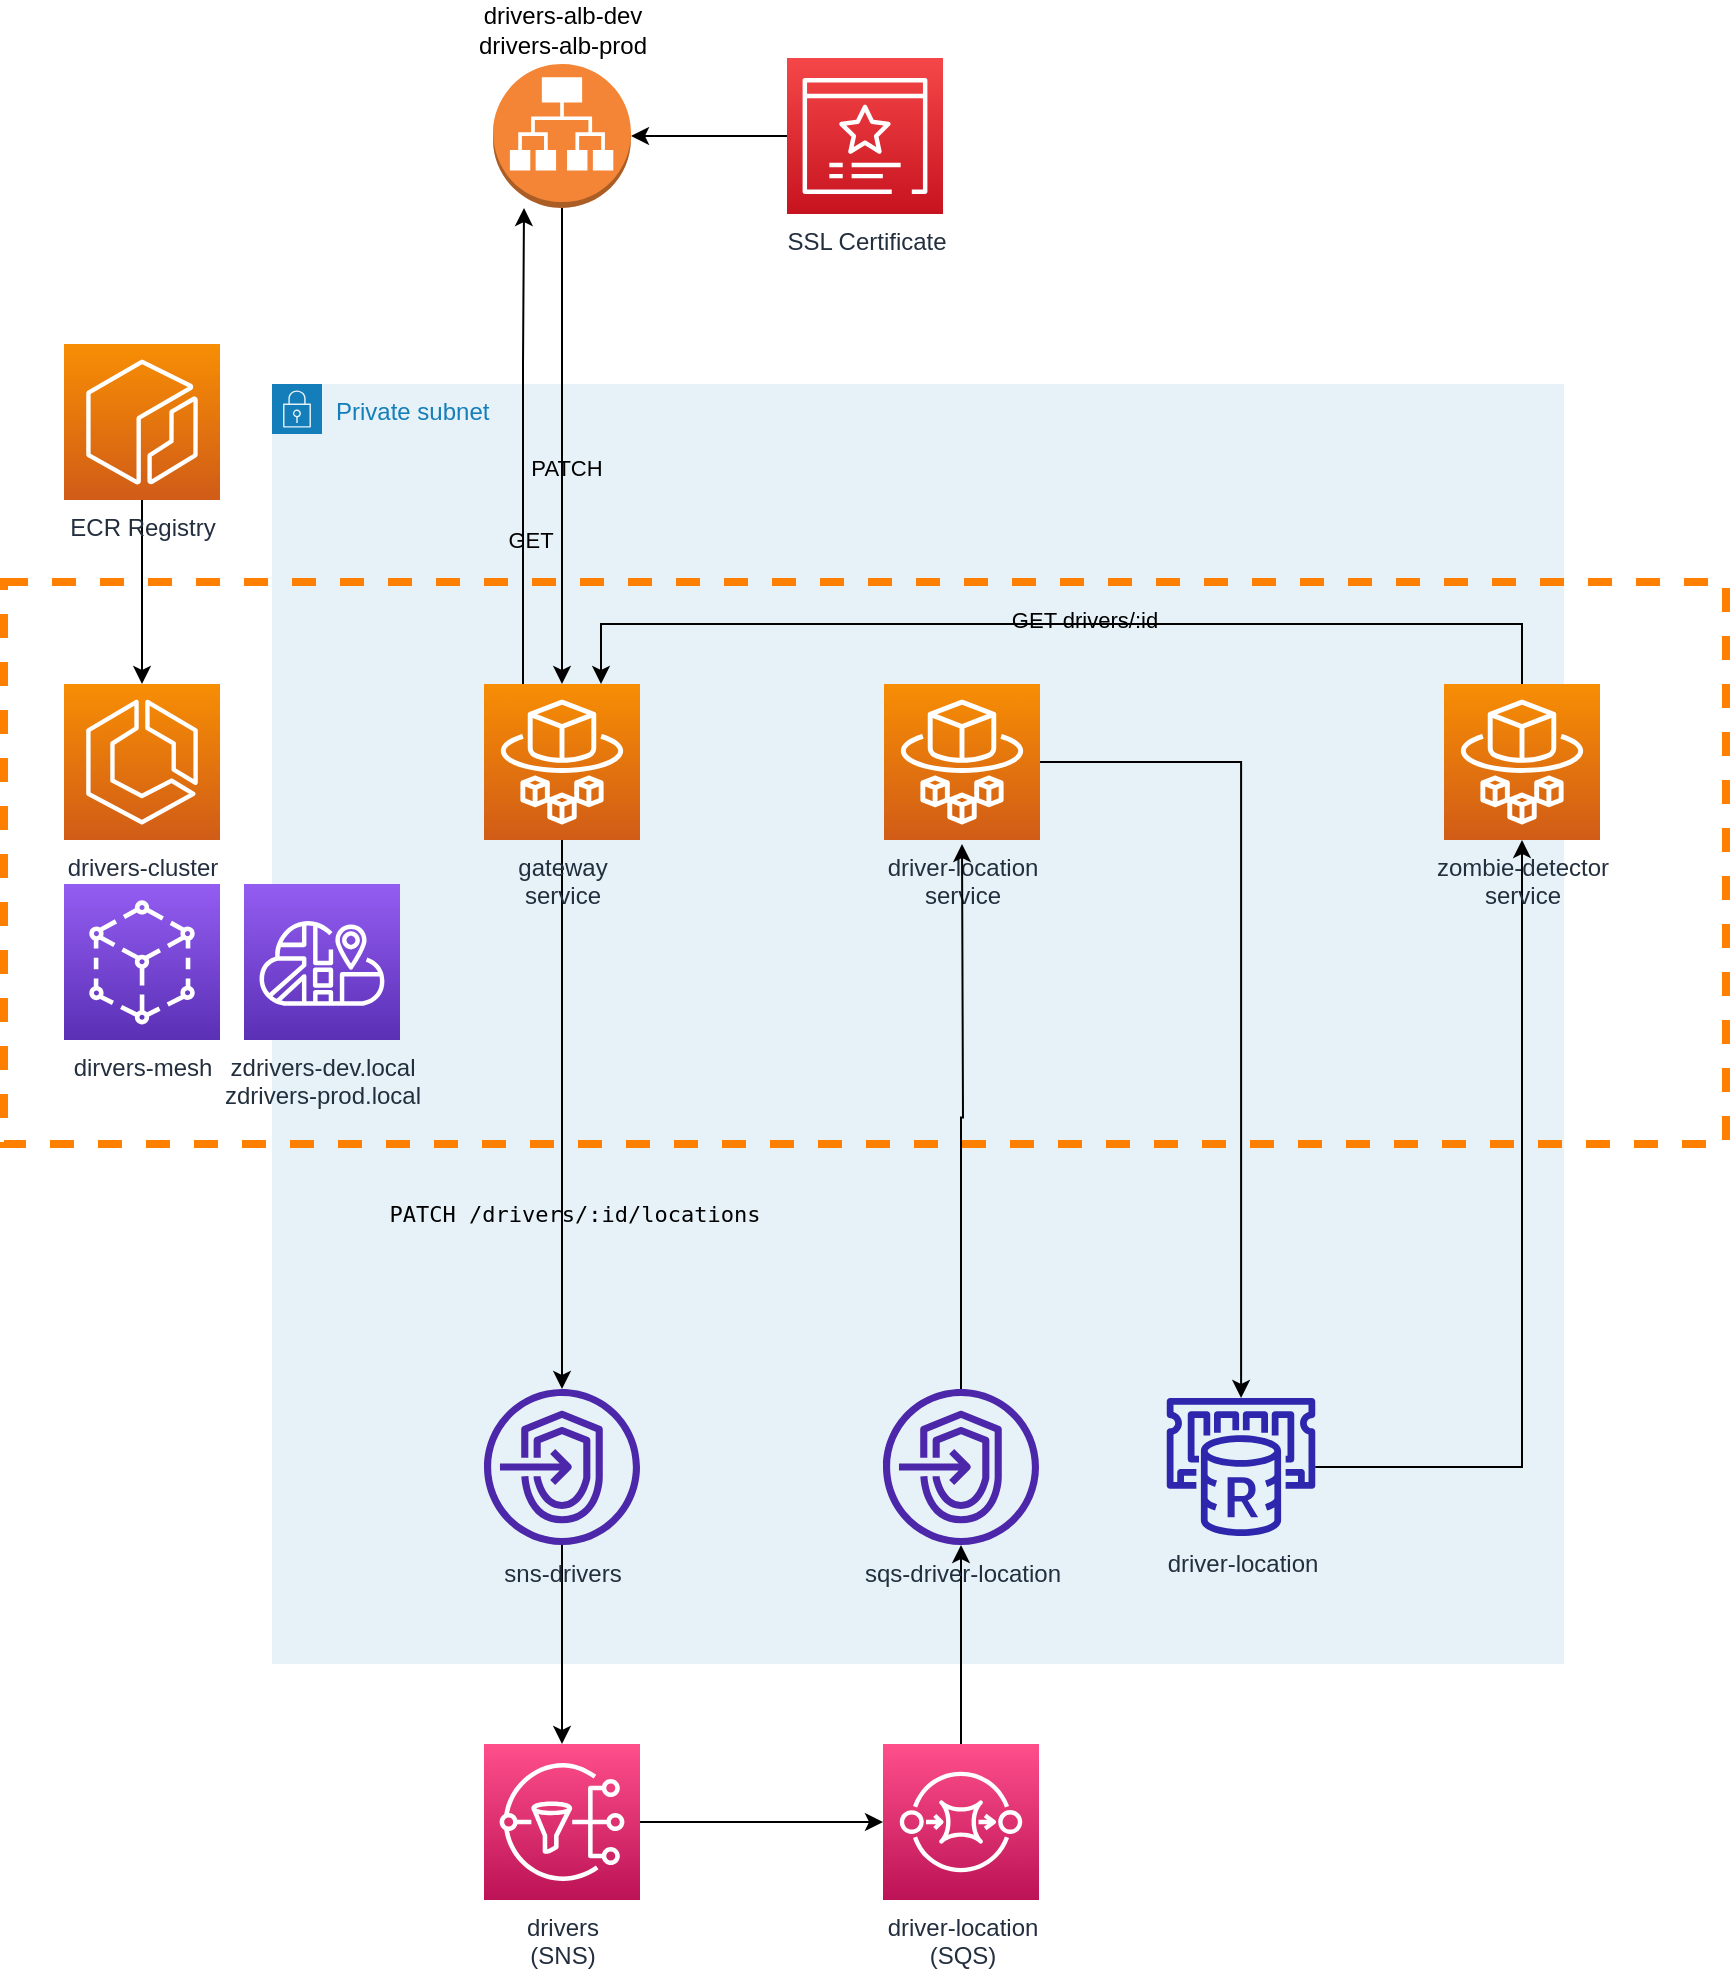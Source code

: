 <mxfile version="16.2.7" type="device"><diagram id="cBBe7j1UqqxlNuXo7ruj" name="Page-1"><mxGraphModel dx="1228" dy="1152" grid="1" gridSize="10" guides="1" tooltips="1" connect="1" arrows="1" fold="1" page="1" pageScale="1" pageWidth="827" pageHeight="1169" math="0" shadow="0"><root><mxCell id="0"/><mxCell id="1" parent="0"/><mxCell id="MvslXoUY-L9SatfHniy5-2" value="Private subnet" style="points=[[0,0],[0.25,0],[0.5,0],[0.75,0],[1,0],[1,0.25],[1,0.5],[1,0.75],[1,1],[0.75,1],[0.5,1],[0.25,1],[0,1],[0,0.75],[0,0.5],[0,0.25]];outlineConnect=0;gradientColor=none;html=1;whiteSpace=wrap;fontSize=12;fontStyle=0;shape=mxgraph.aws4.group;grIcon=mxgraph.aws4.group_security_group;grStroke=0;strokeColor=#147EBA;fillColor=#E6F2F8;verticalAlign=top;align=left;spacingLeft=30;fontColor=#147EBA;dashed=0;" parent="1" vertex="1"><mxGeometry x="284" y="290" width="646" height="640" as="geometry"/></mxCell><mxCell id="MvslXoUY-L9SatfHniy5-25" value="" style="rounded=0;whiteSpace=wrap;html=1;labelBackgroundColor=none;fillColor=none;dashed=1;strokeWidth=4;strokeColor=#FF8000;" parent="1" vertex="1"><mxGeometry x="150" y="389" width="861" height="281" as="geometry"/></mxCell><mxCell id="MvslXoUY-L9SatfHniy5-21" style="edgeStyle=orthogonalEdgeStyle;rounded=0;orthogonalLoop=1;jettySize=auto;html=1;exitX=0.25;exitY=0;exitDx=0;exitDy=0;exitPerimeter=0;" parent="1" source="MvslXoUY-L9SatfHniy5-1" target="MvslXoUY-L9SatfHniy5-3" edge="1"><mxGeometry relative="1" as="geometry"><Array as="points"><mxPoint x="410" y="280"/><mxPoint x="410" y="280"/></Array></mxGeometry></mxCell><mxCell id="MvslXoUY-L9SatfHniy5-22" value="GET" style="edgeLabel;html=1;align=center;verticalAlign=middle;resizable=0;points=[];labelBackgroundColor=none;" parent="MvslXoUY-L9SatfHniy5-21" vertex="1" connectable="0"><mxGeometry x="-0.394" y="-2" relative="1" as="geometry"><mxPoint x="1" as="offset"/></mxGeometry></mxCell><mxCell id="MvslXoUY-L9SatfHniy5-32" style="edgeStyle=orthogonalEdgeStyle;rounded=0;orthogonalLoop=1;jettySize=auto;html=1;" parent="1" source="MvslXoUY-L9SatfHniy5-1" target="MvslXoUY-L9SatfHniy5-28" edge="1"><mxGeometry relative="1" as="geometry"/></mxCell><mxCell id="MvslXoUY-L9SatfHniy5-34" value="&lt;code&gt;PATCH /drivers/:id/locations&lt;/code&gt;" style="edgeLabel;html=1;align=center;verticalAlign=middle;resizable=0;points=[];labelBackgroundColor=none;" parent="MvslXoUY-L9SatfHniy5-32" vertex="1" connectable="0"><mxGeometry x="0.362" y="6" relative="1" as="geometry"><mxPoint as="offset"/></mxGeometry></mxCell><mxCell id="MvslXoUY-L9SatfHniy5-1" value="&lt;div&gt;gateway&lt;/div&gt;&lt;div&gt;service&lt;/div&gt;" style="sketch=0;points=[[0,0,0],[0.25,0,0],[0.5,0,0],[0.75,0,0],[1,0,0],[0,1,0],[0.25,1,0],[0.5,1,0],[0.75,1,0],[1,1,0],[0,0.25,0],[0,0.5,0],[0,0.75,0],[1,0.25,0],[1,0.5,0],[1,0.75,0]];outlineConnect=0;fontColor=#232F3E;gradientColor=#F78E04;gradientDirection=north;fillColor=#D05C17;strokeColor=#ffffff;dashed=0;verticalLabelPosition=bottom;verticalAlign=top;align=center;html=1;fontSize=12;fontStyle=0;aspect=fixed;shape=mxgraph.aws4.resourceIcon;resIcon=mxgraph.aws4.fargate;" parent="1" vertex="1"><mxGeometry x="390" y="440" width="78" height="78" as="geometry"/></mxCell><mxCell id="MvslXoUY-L9SatfHniy5-4" style="edgeStyle=orthogonalEdgeStyle;rounded=0;orthogonalLoop=1;jettySize=auto;html=1;" parent="1" source="MvslXoUY-L9SatfHniy5-3" target="MvslXoUY-L9SatfHniy5-1" edge="1"><mxGeometry relative="1" as="geometry"/></mxCell><mxCell id="MvslXoUY-L9SatfHniy5-20" value="PATCH" style="edgeLabel;html=1;align=center;verticalAlign=middle;resizable=0;points=[];labelBackgroundColor=none;" parent="MvslXoUY-L9SatfHniy5-4" vertex="1" connectable="0"><mxGeometry x="0.093" y="2" relative="1" as="geometry"><mxPoint as="offset"/></mxGeometry></mxCell><mxCell id="MvslXoUY-L9SatfHniy5-3" value="&lt;div&gt;drivers-alb-dev&lt;/div&gt;&lt;div&gt;drivers-alb-prod&lt;br&gt;&lt;/div&gt;" style="outlineConnect=0;dashed=0;verticalLabelPosition=top;verticalAlign=bottom;align=center;html=1;shape=mxgraph.aws3.application_load_balancer;fillColor=#F58536;gradientColor=none;labelPosition=center;" parent="1" vertex="1"><mxGeometry x="394.5" y="130" width="69" height="72" as="geometry"/></mxCell><mxCell id="MvslXoUY-L9SatfHniy5-8" style="edgeStyle=orthogonalEdgeStyle;rounded=0;orthogonalLoop=1;jettySize=auto;html=1;" parent="1" source="MvslXoUY-L9SatfHniy5-5" target="MvslXoUY-L9SatfHniy5-7" edge="1"><mxGeometry relative="1" as="geometry"/></mxCell><mxCell id="MvslXoUY-L9SatfHniy5-5" value="&lt;div&gt;drivers&lt;/div&gt;&lt;div&gt;(SNS)&lt;br&gt;&lt;/div&gt;" style="sketch=0;points=[[0,0,0],[0.25,0,0],[0.5,0,0],[0.75,0,0],[1,0,0],[0,1,0],[0.25,1,0],[0.5,1,0],[0.75,1,0],[1,1,0],[0,0.25,0],[0,0.5,0],[0,0.75,0],[1,0.25,0],[1,0.5,0],[1,0.75,0]];outlineConnect=0;fontColor=#232F3E;gradientColor=#FF4F8B;gradientDirection=north;fillColor=#BC1356;strokeColor=#ffffff;dashed=0;verticalLabelPosition=bottom;verticalAlign=top;align=center;html=1;fontSize=12;fontStyle=0;aspect=fixed;shape=mxgraph.aws4.resourceIcon;resIcon=mxgraph.aws4.sns;" parent="1" vertex="1"><mxGeometry x="390" y="970" width="78" height="78" as="geometry"/></mxCell><mxCell id="MvslXoUY-L9SatfHniy5-12" style="edgeStyle=orthogonalEdgeStyle;rounded=0;orthogonalLoop=1;jettySize=auto;html=1;" parent="1" source="MvslXoUY-L9SatfHniy5-6" target="MvslXoUY-L9SatfHniy5-11" edge="1"><mxGeometry relative="1" as="geometry"/></mxCell><mxCell id="MvslXoUY-L9SatfHniy5-6" value="&lt;div&gt;driver-location&lt;/div&gt;&lt;div&gt;service&lt;br&gt;&lt;/div&gt;" style="sketch=0;points=[[0,0,0],[0.25,0,0],[0.5,0,0],[0.75,0,0],[1,0,0],[0,1,0],[0.25,1,0],[0.5,1,0],[0.75,1,0],[1,1,0],[0,0.25,0],[0,0.5,0],[0,0.75,0],[1,0.25,0],[1,0.5,0],[1,0.75,0]];outlineConnect=0;fontColor=#232F3E;gradientColor=#F78E04;gradientDirection=north;fillColor=#D05C17;strokeColor=#ffffff;dashed=0;verticalLabelPosition=bottom;verticalAlign=top;align=center;html=1;fontSize=12;fontStyle=0;aspect=fixed;shape=mxgraph.aws4.resourceIcon;resIcon=mxgraph.aws4.fargate;" parent="1" vertex="1"><mxGeometry x="590" y="440" width="78" height="78" as="geometry"/></mxCell><mxCell id="MvslXoUY-L9SatfHniy5-9" style="edgeStyle=orthogonalEdgeStyle;rounded=0;orthogonalLoop=1;jettySize=auto;html=1;startArrow=none;" parent="1" source="MvslXoUY-L9SatfHniy5-29" edge="1"><mxGeometry relative="1" as="geometry"><mxPoint x="629" y="520" as="targetPoint"/></mxGeometry></mxCell><mxCell id="MvslXoUY-L9SatfHniy5-31" style="edgeStyle=orthogonalEdgeStyle;rounded=0;orthogonalLoop=1;jettySize=auto;html=1;" parent="1" source="MvslXoUY-L9SatfHniy5-7" target="MvslXoUY-L9SatfHniy5-29" edge="1"><mxGeometry relative="1" as="geometry"/></mxCell><mxCell id="MvslXoUY-L9SatfHniy5-7" value="&lt;div&gt;driver-location&lt;/div&gt;&lt;div&gt;(SQS)&lt;/div&gt;" style="sketch=0;points=[[0,0,0],[0.25,0,0],[0.5,0,0],[0.75,0,0],[1,0,0],[0,1,0],[0.25,1,0],[0.5,1,0],[0.75,1,0],[1,1,0],[0,0.25,0],[0,0.5,0],[0,0.75,0],[1,0.25,0],[1,0.5,0],[1,0.75,0]];outlineConnect=0;fontColor=#232F3E;gradientColor=#FF4F8B;gradientDirection=north;fillColor=#BC1356;strokeColor=#ffffff;dashed=0;verticalLabelPosition=bottom;verticalAlign=top;align=center;html=1;fontSize=12;fontStyle=0;aspect=fixed;shape=mxgraph.aws4.resourceIcon;resIcon=mxgraph.aws4.sqs;" parent="1" vertex="1"><mxGeometry x="589.5" y="970" width="78" height="78" as="geometry"/></mxCell><mxCell id="MvslXoUY-L9SatfHniy5-14" style="edgeStyle=orthogonalEdgeStyle;rounded=0;orthogonalLoop=1;jettySize=auto;html=1;" parent="1" source="MvslXoUY-L9SatfHniy5-11" target="MvslXoUY-L9SatfHniy5-13" edge="1"><mxGeometry relative="1" as="geometry"/></mxCell><mxCell id="MvslXoUY-L9SatfHniy5-11" value="driver-location" style="sketch=0;outlineConnect=0;fontColor=#232F3E;gradientColor=none;fillColor=#2E27AD;strokeColor=none;dashed=0;verticalLabelPosition=bottom;verticalAlign=top;align=center;html=1;fontSize=12;fontStyle=0;aspect=fixed;pointerEvents=1;shape=mxgraph.aws4.elasticache_for_redis;" parent="1" vertex="1"><mxGeometry x="729.5" y="797" width="78" height="69" as="geometry"/></mxCell><mxCell id="MvslXoUY-L9SatfHniy5-18" style="edgeStyle=orthogonalEdgeStyle;rounded=0;orthogonalLoop=1;jettySize=auto;html=1;entryX=0.75;entryY=0;entryDx=0;entryDy=0;entryPerimeter=0;" parent="1" source="MvslXoUY-L9SatfHniy5-13" target="MvslXoUY-L9SatfHniy5-1" edge="1"><mxGeometry relative="1" as="geometry"><Array as="points"><mxPoint x="909" y="410"/><mxPoint x="449" y="410"/></Array></mxGeometry></mxCell><mxCell id="MvslXoUY-L9SatfHniy5-19" value="GET drivers/:id" style="edgeLabel;html=1;align=center;verticalAlign=middle;resizable=0;points=[];labelBackgroundColor=none;" parent="MvslXoUY-L9SatfHniy5-18" vertex="1" connectable="0"><mxGeometry x="-0.389" y="-2" relative="1" as="geometry"><mxPoint x="-90" as="offset"/></mxGeometry></mxCell><mxCell id="MvslXoUY-L9SatfHniy5-13" value="&lt;div&gt;zombie-detector&lt;/div&gt;&lt;div&gt;service&lt;br&gt;&lt;/div&gt;" style="sketch=0;points=[[0,0,0],[0.25,0,0],[0.5,0,0],[0.75,0,0],[1,0,0],[0,1,0],[0.25,1,0],[0.5,1,0],[0.75,1,0],[1,1,0],[0,0.25,0],[0,0.5,0],[0,0.75,0],[1,0.25,0],[1,0.5,0],[1,0.75,0]];outlineConnect=0;fontColor=#232F3E;gradientColor=#F78E04;gradientDirection=north;fillColor=#D05C17;strokeColor=#ffffff;dashed=0;verticalLabelPosition=bottom;verticalAlign=top;align=center;html=1;fontSize=12;fontStyle=0;aspect=fixed;shape=mxgraph.aws4.resourceIcon;resIcon=mxgraph.aws4.fargate;" parent="1" vertex="1"><mxGeometry x="870" y="440" width="78" height="78" as="geometry"/></mxCell><mxCell id="MvslXoUY-L9SatfHniy5-23" value="dirvers-mesh" style="sketch=0;points=[[0,0,0],[0.25,0,0],[0.5,0,0],[0.75,0,0],[1,0,0],[0,1,0],[0.25,1,0],[0.5,1,0],[0.75,1,0],[1,1,0],[0,0.25,0],[0,0.5,0],[0,0.75,0],[1,0.25,0],[1,0.5,0],[1,0.75,0]];outlineConnect=0;fontColor=#232F3E;gradientColor=#945DF2;gradientDirection=north;fillColor=#5A30B5;strokeColor=#ffffff;dashed=0;verticalLabelPosition=bottom;verticalAlign=top;align=center;html=1;fontSize=12;fontStyle=0;aspect=fixed;shape=mxgraph.aws4.resourceIcon;resIcon=mxgraph.aws4.app_mesh;labelBackgroundColor=none;" parent="1" vertex="1"><mxGeometry x="180" y="540" width="78" height="78" as="geometry"/></mxCell><mxCell id="MvslXoUY-L9SatfHniy5-24" value="drivers-cluster" style="sketch=0;points=[[0,0,0],[0.25,0,0],[0.5,0,0],[0.75,0,0],[1,0,0],[0,1,0],[0.25,1,0],[0.5,1,0],[0.75,1,0],[1,1,0],[0,0.25,0],[0,0.5,0],[0,0.75,0],[1,0.25,0],[1,0.5,0],[1,0.75,0]];outlineConnect=0;fontColor=#232F3E;gradientColor=#F78E04;gradientDirection=north;fillColor=#D05C17;strokeColor=#ffffff;dashed=0;verticalLabelPosition=bottom;verticalAlign=top;align=center;html=1;fontSize=12;fontStyle=0;aspect=fixed;shape=mxgraph.aws4.resourceIcon;resIcon=mxgraph.aws4.ecs;labelBackgroundColor=none;" parent="1" vertex="1"><mxGeometry x="180" y="440" width="78" height="78" as="geometry"/></mxCell><mxCell id="MvslXoUY-L9SatfHniy5-27" style="edgeStyle=orthogonalEdgeStyle;rounded=0;orthogonalLoop=1;jettySize=auto;html=1;" parent="1" source="MvslXoUY-L9SatfHniy5-26" target="MvslXoUY-L9SatfHniy5-3" edge="1"><mxGeometry relative="1" as="geometry"/></mxCell><mxCell id="MvslXoUY-L9SatfHniy5-26" value="SSL Certificate" style="sketch=0;points=[[0,0,0],[0.25,0,0],[0.5,0,0],[0.75,0,0],[1,0,0],[0,1,0],[0.25,1,0],[0.5,1,0],[0.75,1,0],[1,1,0],[0,0.25,0],[0,0.5,0],[0,0.75,0],[1,0.25,0],[1,0.5,0],[1,0.75,0]];outlineConnect=0;fontColor=#232F3E;gradientColor=#F54749;gradientDirection=north;fillColor=#C7131F;strokeColor=#ffffff;dashed=0;verticalLabelPosition=bottom;verticalAlign=top;align=center;html=1;fontSize=12;fontStyle=0;aspect=fixed;shape=mxgraph.aws4.resourceIcon;resIcon=mxgraph.aws4.certificate_manager_3;labelBackgroundColor=none;" parent="1" vertex="1"><mxGeometry x="541.5" y="127" width="78" height="78" as="geometry"/></mxCell><mxCell id="MvslXoUY-L9SatfHniy5-33" style="edgeStyle=orthogonalEdgeStyle;rounded=0;orthogonalLoop=1;jettySize=auto;html=1;" parent="1" source="MvslXoUY-L9SatfHniy5-28" target="MvslXoUY-L9SatfHniy5-5" edge="1"><mxGeometry relative="1" as="geometry"/></mxCell><mxCell id="MvslXoUY-L9SatfHniy5-28" value="sns-drivers" style="sketch=0;outlineConnect=0;fontColor=#232F3E;gradientColor=none;fillColor=#4D27AA;strokeColor=none;dashed=0;verticalLabelPosition=bottom;verticalAlign=top;align=center;html=1;fontSize=12;fontStyle=0;aspect=fixed;pointerEvents=1;shape=mxgraph.aws4.endpoints;labelBackgroundColor=none;" parent="1" vertex="1"><mxGeometry x="390" y="792.5" width="78" height="78" as="geometry"/></mxCell><mxCell id="MvslXoUY-L9SatfHniy5-29" value="sqs-driver-location" style="sketch=0;outlineConnect=0;fontColor=#232F3E;gradientColor=none;fillColor=#4D27AA;strokeColor=none;dashed=0;verticalLabelPosition=bottom;verticalAlign=top;align=center;html=1;fontSize=12;fontStyle=0;aspect=fixed;pointerEvents=1;shape=mxgraph.aws4.endpoints;labelBackgroundColor=none;" parent="1" vertex="1"><mxGeometry x="589.5" y="792.5" width="78" height="78" as="geometry"/></mxCell><mxCell id="MvslXoUY-L9SatfHniy5-36" style="edgeStyle=orthogonalEdgeStyle;rounded=0;orthogonalLoop=1;jettySize=auto;html=1;" parent="1" source="MvslXoUY-L9SatfHniy5-35" target="MvslXoUY-L9SatfHniy5-24" edge="1"><mxGeometry relative="1" as="geometry"/></mxCell><mxCell id="MvslXoUY-L9SatfHniy5-35" value="&lt;div&gt;ECR Registry&lt;/div&gt;" style="sketch=0;points=[[0,0,0],[0.25,0,0],[0.5,0,0],[0.75,0,0],[1,0,0],[0,1,0],[0.25,1,0],[0.5,1,0],[0.75,1,0],[1,1,0],[0,0.25,0],[0,0.5,0],[0,0.75,0],[1,0.25,0],[1,0.5,0],[1,0.75,0]];outlineConnect=0;fontColor=#232F3E;gradientColor=#F78E04;gradientDirection=north;fillColor=#D05C17;strokeColor=#ffffff;dashed=0;verticalLabelPosition=bottom;verticalAlign=top;align=center;html=1;fontSize=12;fontStyle=0;aspect=fixed;shape=mxgraph.aws4.resourceIcon;resIcon=mxgraph.aws4.ecr;labelBackgroundColor=none;" parent="1" vertex="1"><mxGeometry x="180" y="270" width="78" height="78" as="geometry"/></mxCell><mxCell id="dIhcM2FdDQoO1qU3QEw2-1" value="&lt;div&gt;zdrivers-dev.local&lt;/div&gt;&lt;div&gt;zdrivers-prod.local&lt;/div&gt;" style="sketch=0;points=[[0,0,0],[0.25,0,0],[0.5,0,0],[0.75,0,0],[1,0,0],[0,1,0],[0.25,1,0],[0.5,1,0],[0.75,1,0],[1,1,0],[0,0.25,0],[0,0.5,0],[0,0.75,0],[1,0.25,0],[1,0.5,0],[1,0.75,0]];outlineConnect=0;fontColor=#232F3E;gradientColor=#945DF2;gradientDirection=north;fillColor=#5A30B5;strokeColor=#ffffff;dashed=0;verticalLabelPosition=bottom;verticalAlign=top;align=center;html=1;fontSize=12;fontStyle=0;aspect=fixed;shape=mxgraph.aws4.resourceIcon;resIcon=mxgraph.aws4.cloud_map;" vertex="1" parent="1"><mxGeometry x="270" y="540" width="78" height="78" as="geometry"/></mxCell></root></mxGraphModel></diagram></mxfile>